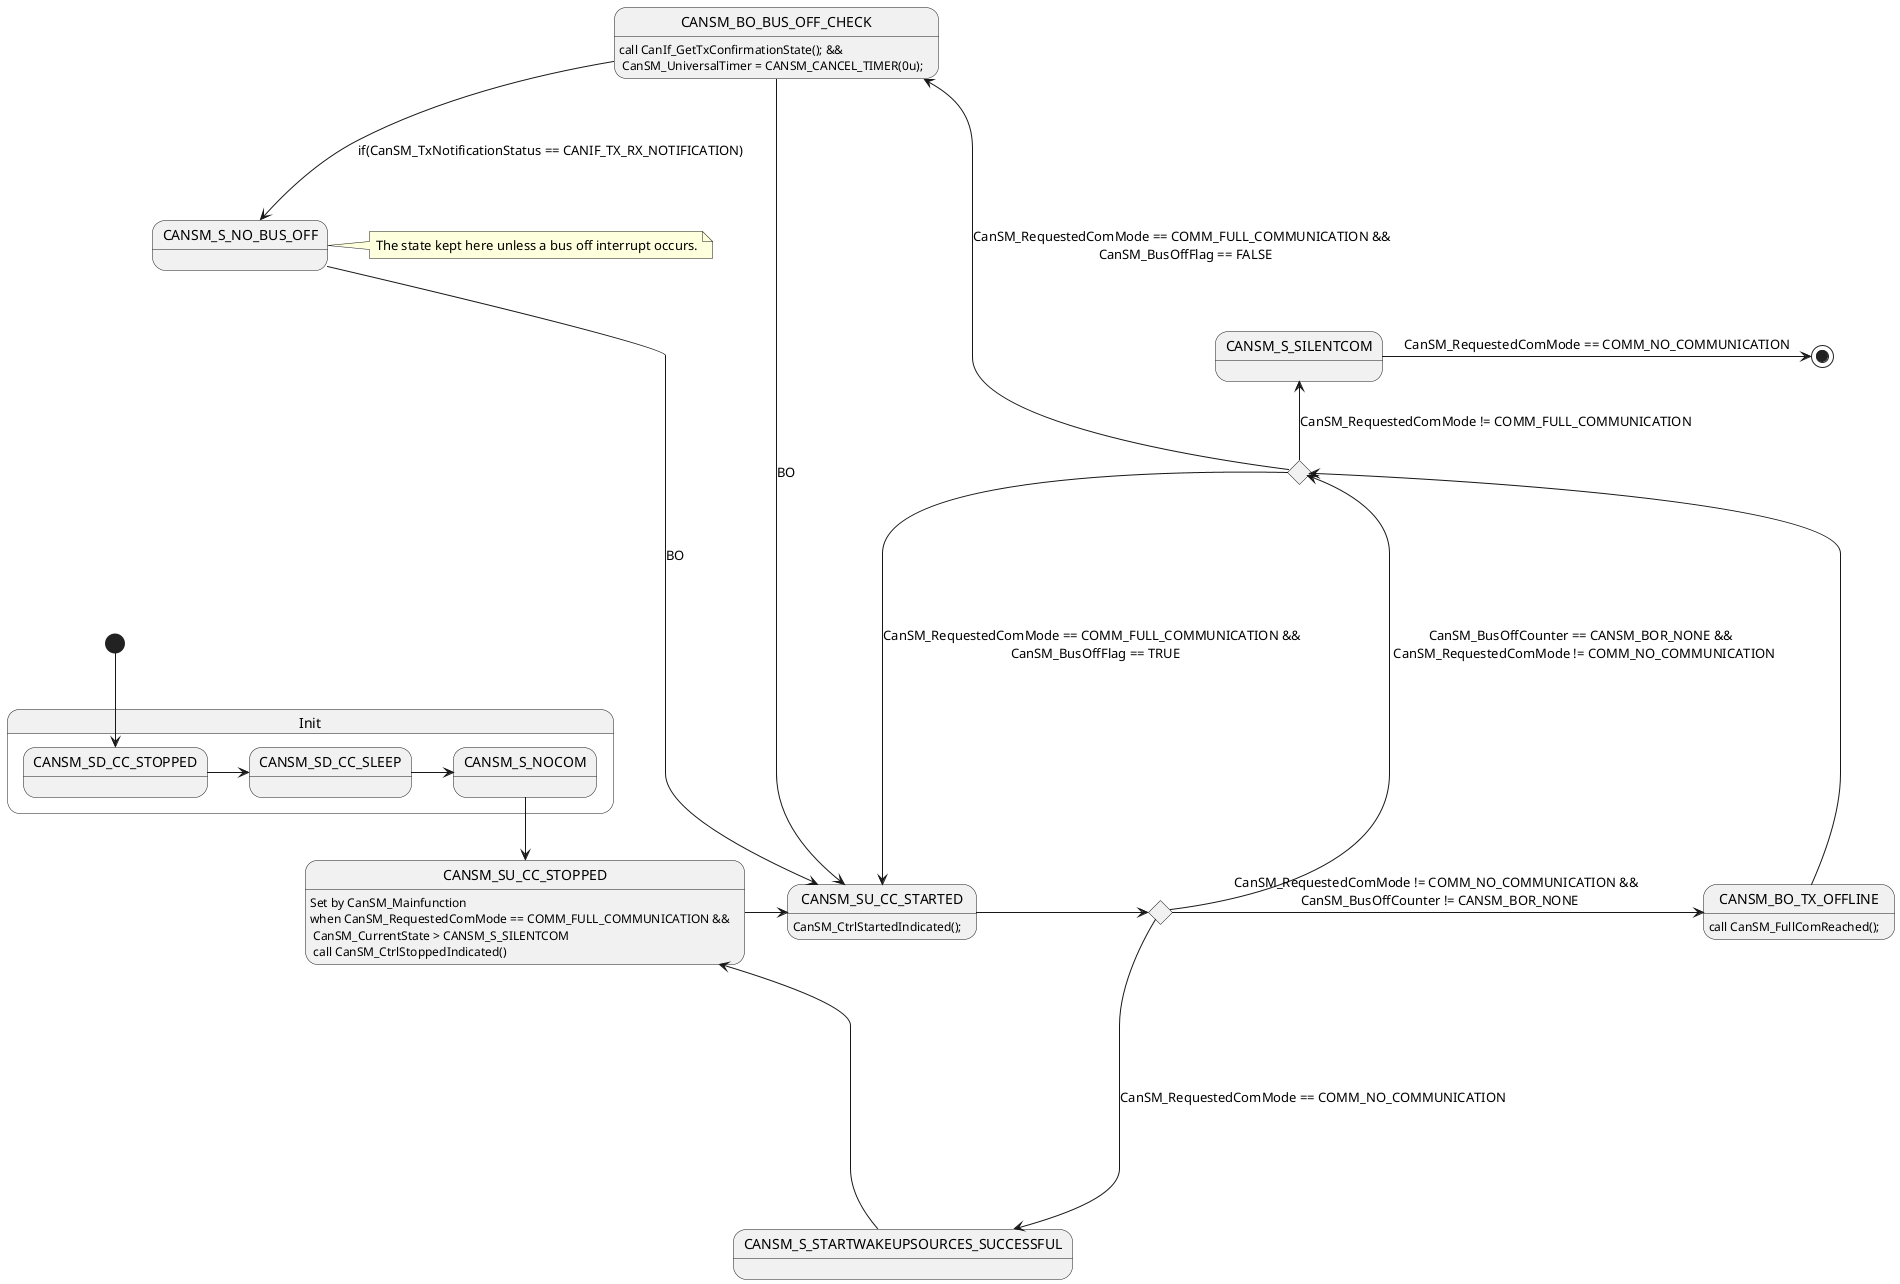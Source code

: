 @startuml CanBusOff State Machine without TRVC
state Init {
    state CANSM_SD_CC_STOPPED
    state CANSM_SD_CC_SLEEP
    state CANSM_S_NOCOM
}

state CANSM_S_NO_BUS_OFF
state CANSM_BO_BUS_OFF_CHECK: call CanIf_GetTxConfirmationState(); && \n CanSM_UniversalTimer = CANSM_CANCEL_TIMER(0u);

state CANSM_BO_TX_OFFLINE: call CanSM_FullComReached();
state CANSM_SU_CC_STOPPED: Set by CanSM_Mainfunction \nwhen CanSM_RequestedComMode == COMM_FULL_COMMUNICATION &&\n CanSM_CurrentState > CANSM_S_SILENTCOM \n call CanSM_CtrlStoppedIndicated()
state CANSM_SU_CC_STARTED: CanSM_CtrlStartedIndicated();
state CanSM_CtrlStartedIndicated <<choice>>
state CanSM_FullComReached <<choice>>


state CANSM_S_SILENTCOM
state CANSM_S_STARTWAKEUPSOURCES_SUCCESSFUL

CANSM_S_SILENTCOM -> [*]: CanSM_RequestedComMode == COMM_NO_COMMUNICATION

note right of CANSM_S_NO_BUS_OFF
    The state kept here unless a bus off interrupt occurs.
end note

CANSM_S_STARTWAKEUPSOURCES_SUCCESSFUL -left-> CANSM_SU_CC_STOPPED
CANSM_S_NOCOM --> CANSM_SU_CC_STOPPED

CANSM_BO_BUS_OFF_CHECK -down--> CANSM_S_NO_BUS_OFF: if(CanSM_TxNotificationStatus == CANIF_TX_RX_NOTIFICATION)


[*] -down-> CANSM_SD_CC_STOPPED
CANSM_SD_CC_STOPPED -> CANSM_SD_CC_SLEEP


CANSM_BO_TX_OFFLINE -> CanSM_FullComReached
CanSM_FullComReached -up----> CANSM_BO_BUS_OFF_CHECK: CanSM_RequestedComMode == COMM_FULL_COMMUNICATION && \n CanSM_BusOffFlag == FALSE
CanSM_FullComReached ----down-> CANSM_SU_CC_STARTED: CanSM_RequestedComMode == COMM_FULL_COMMUNICATION && \n CanSM_BusOffFlag == TRUE
CanSM_FullComReached -up-> CANSM_S_SILENTCOM: CanSM_RequestedComMode != COMM_FULL_COMMUNICATION



CANSM_S_NO_BUS_OFF -down-> CANSM_SU_CC_STARTED: BO
CANSM_BO_BUS_OFF_CHECK --> CANSM_SU_CC_STARTED: BO
CANSM_SU_CC_STARTED -> CanSM_CtrlStartedIndicated

CanSM_CtrlStartedIndicated -down----> CANSM_S_STARTWAKEUPSOURCES_SUCCESSFUL: CanSM_RequestedComMode == COMM_NO_COMMUNICATION
CanSM_CtrlStartedIndicated -up-> CanSM_FullComReached: CanSM_BusOffCounter == CANSM_BOR_NONE && \n CanSM_RequestedComMode != COMM_NO_COMMUNICATION
CanSM_CtrlStartedIndicated -> CANSM_BO_TX_OFFLINE: CanSM_RequestedComMode != COMM_NO_COMMUNICATION && \n CanSM_BusOffCounter != CANSM_BOR_NONE

CANSM_SU_CC_STOPPED -right-> CANSM_SU_CC_STARTED

CANSM_SD_CC_SLEEP -> CANSM_S_NOCOM


@enduml

